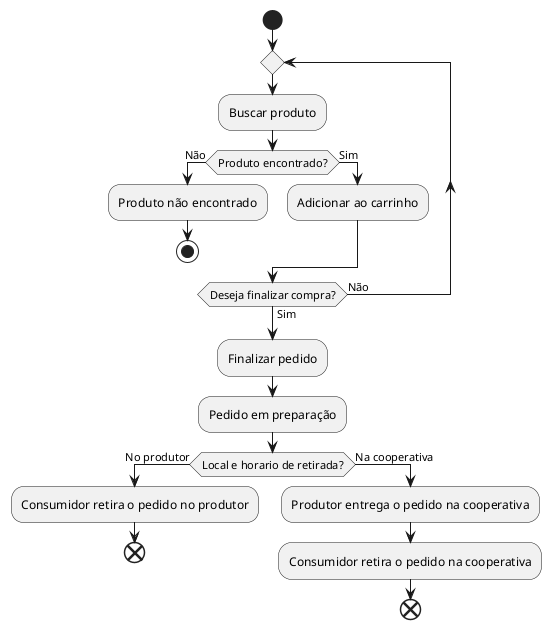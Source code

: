 @startuml
start
repeat
    :Buscar produto;
    if (Produto encontrado?) then (Não)
        :Produto não encontrado;
        stop
    else (Sim)
        :Adicionar ao carrinho;
    endif
repeat while (Deseja finalizar compra?) is (Não) not (Sim)
    :Finalizar pedido;
    :Pedido em preparação;
    if (Local e horario de retirada?) then (No produtor)
      :Consumidor retira o pedido no produtor;
      end
    else (Na cooperativa)
      :Produtor entrega o pedido na cooperativa;
      :Consumidor retira o pedido na cooperativa;
      end
    endif
@enduml